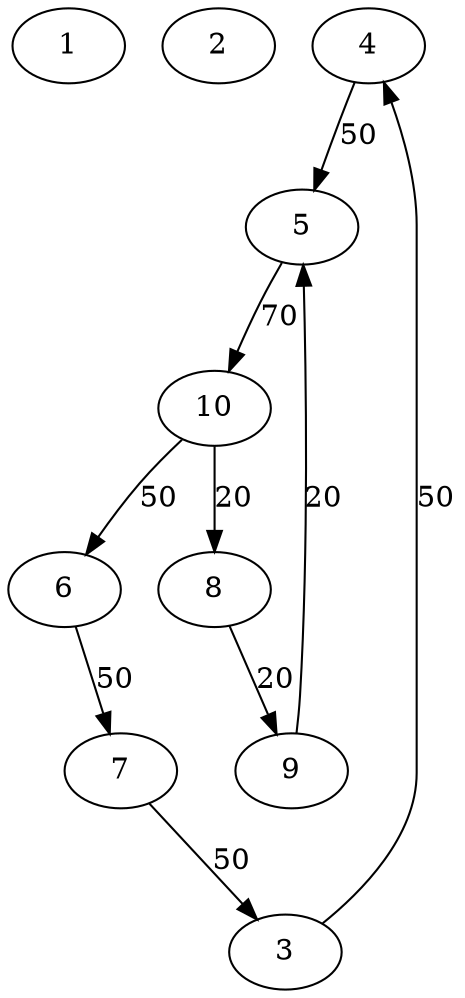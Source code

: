 digraph {
    1[pos="0,-0.5!"]
    2[pos="0,0.5!"]
    4[pos="1.5,1.5!"]
    3[pos="3,1.5!"]
    5[pos="2.25,-1.5!"]
    7[pos="5.5,1.5!"]
    6[pos="7,1.5!"]
    9[pos="5.5,-1.5!"]
    8[pos="7,-1.5!"]
    10[pos="8.5,0!"]

    3 -> 4 [label="50"]
    4 -> 5 [label="50 "]
    5 -> 10 [label="70"]
    6 -> 7 [label="50"]
    7 -> 3 [label="50"]
    8 -> 9 [label="20"]
    9 -> 5 [label="20"]
    10 -> 6 [label="50   "]
    10 -> 8 [label="20"]
}
